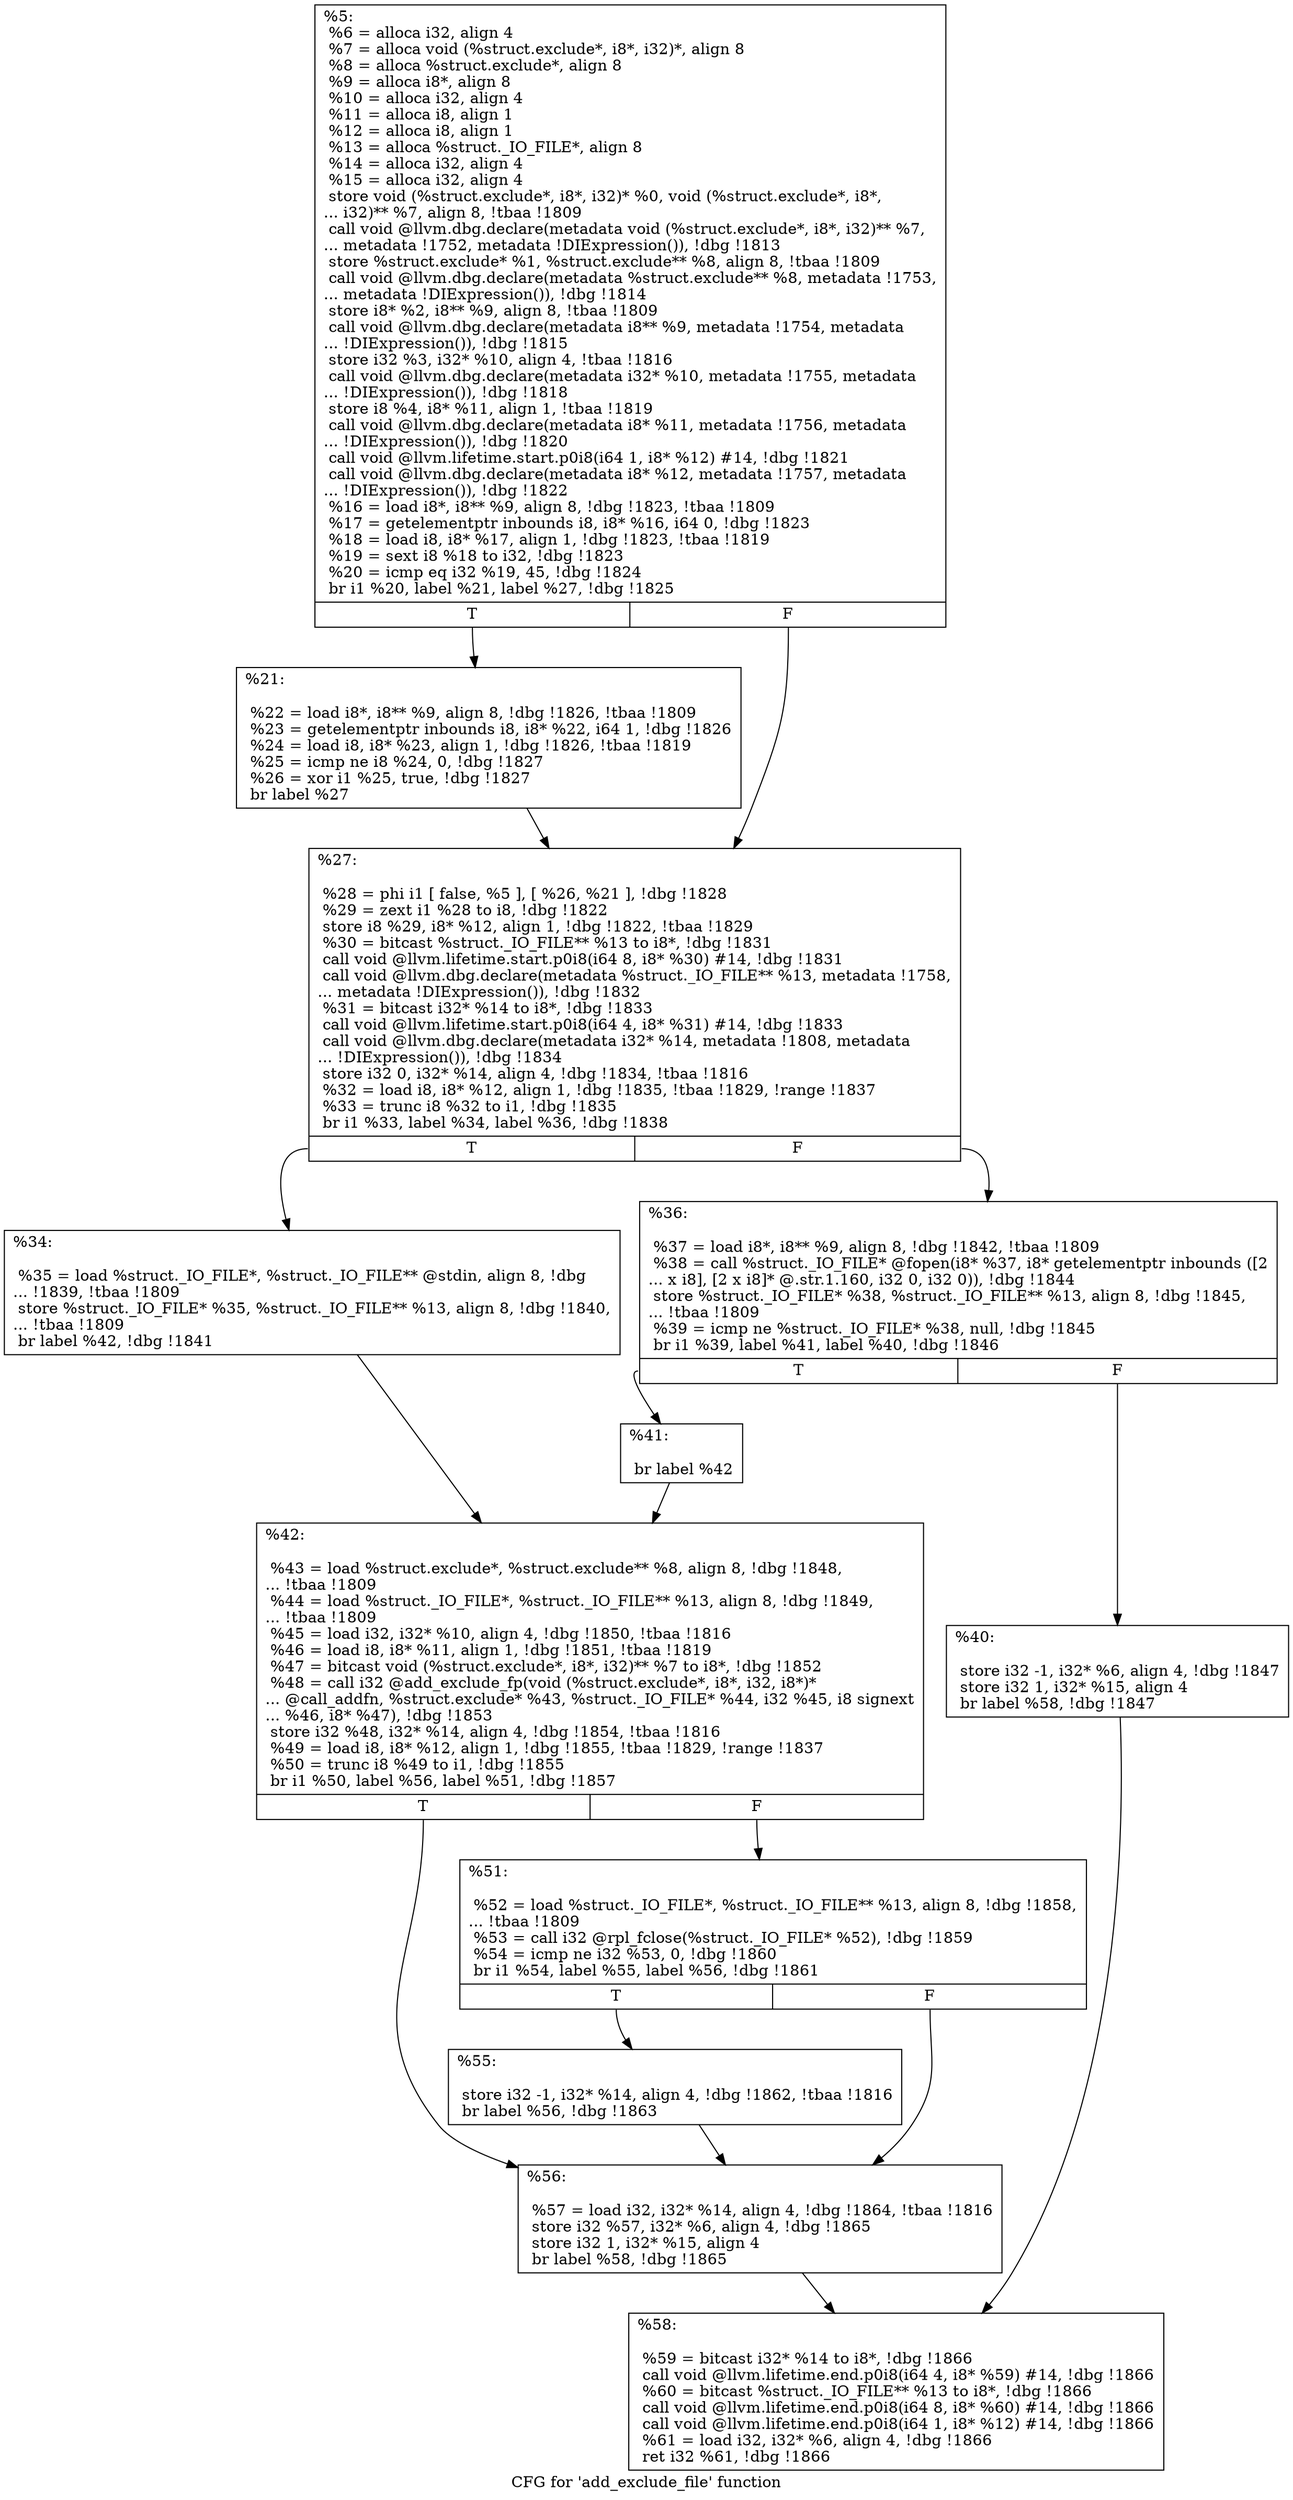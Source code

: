 digraph "CFG for 'add_exclude_file' function" {
	label="CFG for 'add_exclude_file' function";

	Node0x28d9fd0 [shape=record,label="{%5:\l  %6 = alloca i32, align 4\l  %7 = alloca void (%struct.exclude*, i8*, i32)*, align 8\l  %8 = alloca %struct.exclude*, align 8\l  %9 = alloca i8*, align 8\l  %10 = alloca i32, align 4\l  %11 = alloca i8, align 1\l  %12 = alloca i8, align 1\l  %13 = alloca %struct._IO_FILE*, align 8\l  %14 = alloca i32, align 4\l  %15 = alloca i32, align 4\l  store void (%struct.exclude*, i8*, i32)* %0, void (%struct.exclude*, i8*,\l... i32)** %7, align 8, !tbaa !1809\l  call void @llvm.dbg.declare(metadata void (%struct.exclude*, i8*, i32)** %7,\l... metadata !1752, metadata !DIExpression()), !dbg !1813\l  store %struct.exclude* %1, %struct.exclude** %8, align 8, !tbaa !1809\l  call void @llvm.dbg.declare(metadata %struct.exclude** %8, metadata !1753,\l... metadata !DIExpression()), !dbg !1814\l  store i8* %2, i8** %9, align 8, !tbaa !1809\l  call void @llvm.dbg.declare(metadata i8** %9, metadata !1754, metadata\l... !DIExpression()), !dbg !1815\l  store i32 %3, i32* %10, align 4, !tbaa !1816\l  call void @llvm.dbg.declare(metadata i32* %10, metadata !1755, metadata\l... !DIExpression()), !dbg !1818\l  store i8 %4, i8* %11, align 1, !tbaa !1819\l  call void @llvm.dbg.declare(metadata i8* %11, metadata !1756, metadata\l... !DIExpression()), !dbg !1820\l  call void @llvm.lifetime.start.p0i8(i64 1, i8* %12) #14, !dbg !1821\l  call void @llvm.dbg.declare(metadata i8* %12, metadata !1757, metadata\l... !DIExpression()), !dbg !1822\l  %16 = load i8*, i8** %9, align 8, !dbg !1823, !tbaa !1809\l  %17 = getelementptr inbounds i8, i8* %16, i64 0, !dbg !1823\l  %18 = load i8, i8* %17, align 1, !dbg !1823, !tbaa !1819\l  %19 = sext i8 %18 to i32, !dbg !1823\l  %20 = icmp eq i32 %19, 45, !dbg !1824\l  br i1 %20, label %21, label %27, !dbg !1825\l|{<s0>T|<s1>F}}"];
	Node0x28d9fd0:s0 -> Node0x28da160;
	Node0x28d9fd0:s1 -> Node0x28da1b0;
	Node0x28da160 [shape=record,label="{%21:\l\l  %22 = load i8*, i8** %9, align 8, !dbg !1826, !tbaa !1809\l  %23 = getelementptr inbounds i8, i8* %22, i64 1, !dbg !1826\l  %24 = load i8, i8* %23, align 1, !dbg !1826, !tbaa !1819\l  %25 = icmp ne i8 %24, 0, !dbg !1827\l  %26 = xor i1 %25, true, !dbg !1827\l  br label %27\l}"];
	Node0x28da160 -> Node0x28da1b0;
	Node0x28da1b0 [shape=record,label="{%27:\l\l  %28 = phi i1 [ false, %5 ], [ %26, %21 ], !dbg !1828\l  %29 = zext i1 %28 to i8, !dbg !1822\l  store i8 %29, i8* %12, align 1, !dbg !1822, !tbaa !1829\l  %30 = bitcast %struct._IO_FILE** %13 to i8*, !dbg !1831\l  call void @llvm.lifetime.start.p0i8(i64 8, i8* %30) #14, !dbg !1831\l  call void @llvm.dbg.declare(metadata %struct._IO_FILE** %13, metadata !1758,\l... metadata !DIExpression()), !dbg !1832\l  %31 = bitcast i32* %14 to i8*, !dbg !1833\l  call void @llvm.lifetime.start.p0i8(i64 4, i8* %31) #14, !dbg !1833\l  call void @llvm.dbg.declare(metadata i32* %14, metadata !1808, metadata\l... !DIExpression()), !dbg !1834\l  store i32 0, i32* %14, align 4, !dbg !1834, !tbaa !1816\l  %32 = load i8, i8* %12, align 1, !dbg !1835, !tbaa !1829, !range !1837\l  %33 = trunc i8 %32 to i1, !dbg !1835\l  br i1 %33, label %34, label %36, !dbg !1838\l|{<s0>T|<s1>F}}"];
	Node0x28da1b0:s0 -> Node0x28da200;
	Node0x28da1b0:s1 -> Node0x28da250;
	Node0x28da200 [shape=record,label="{%34:\l\l  %35 = load %struct._IO_FILE*, %struct._IO_FILE** @stdin, align 8, !dbg\l... !1839, !tbaa !1809\l  store %struct._IO_FILE* %35, %struct._IO_FILE** %13, align 8, !dbg !1840,\l... !tbaa !1809\l  br label %42, !dbg !1841\l}"];
	Node0x28da200 -> Node0x28da340;
	Node0x28da250 [shape=record,label="{%36:\l\l  %37 = load i8*, i8** %9, align 8, !dbg !1842, !tbaa !1809\l  %38 = call %struct._IO_FILE* @fopen(i8* %37, i8* getelementptr inbounds ([2\l... x i8], [2 x i8]* @.str.1.160, i32 0, i32 0)), !dbg !1844\l  store %struct._IO_FILE* %38, %struct._IO_FILE** %13, align 8, !dbg !1845,\l... !tbaa !1809\l  %39 = icmp ne %struct._IO_FILE* %38, null, !dbg !1845\l  br i1 %39, label %41, label %40, !dbg !1846\l|{<s0>T|<s1>F}}"];
	Node0x28da250:s0 -> Node0x28da2f0;
	Node0x28da250:s1 -> Node0x28da2a0;
	Node0x28da2a0 [shape=record,label="{%40:\l\l  store i32 -1, i32* %6, align 4, !dbg !1847\l  store i32 1, i32* %15, align 4\l  br label %58, !dbg !1847\l}"];
	Node0x28da2a0 -> Node0x28da480;
	Node0x28da2f0 [shape=record,label="{%41:\l\l  br label %42\l}"];
	Node0x28da2f0 -> Node0x28da340;
	Node0x28da340 [shape=record,label="{%42:\l\l  %43 = load %struct.exclude*, %struct.exclude** %8, align 8, !dbg !1848,\l... !tbaa !1809\l  %44 = load %struct._IO_FILE*, %struct._IO_FILE** %13, align 8, !dbg !1849,\l... !tbaa !1809\l  %45 = load i32, i32* %10, align 4, !dbg !1850, !tbaa !1816\l  %46 = load i8, i8* %11, align 1, !dbg !1851, !tbaa !1819\l  %47 = bitcast void (%struct.exclude*, i8*, i32)** %7 to i8*, !dbg !1852\l  %48 = call i32 @add_exclude_fp(void (%struct.exclude*, i8*, i32, i8*)*\l... @call_addfn, %struct.exclude* %43, %struct._IO_FILE* %44, i32 %45, i8 signext\l... %46, i8* %47), !dbg !1853\l  store i32 %48, i32* %14, align 4, !dbg !1854, !tbaa !1816\l  %49 = load i8, i8* %12, align 1, !dbg !1855, !tbaa !1829, !range !1837\l  %50 = trunc i8 %49 to i1, !dbg !1855\l  br i1 %50, label %56, label %51, !dbg !1857\l|{<s0>T|<s1>F}}"];
	Node0x28da340:s0 -> Node0x28da430;
	Node0x28da340:s1 -> Node0x28da390;
	Node0x28da390 [shape=record,label="{%51:\l\l  %52 = load %struct._IO_FILE*, %struct._IO_FILE** %13, align 8, !dbg !1858,\l... !tbaa !1809\l  %53 = call i32 @rpl_fclose(%struct._IO_FILE* %52), !dbg !1859\l  %54 = icmp ne i32 %53, 0, !dbg !1860\l  br i1 %54, label %55, label %56, !dbg !1861\l|{<s0>T|<s1>F}}"];
	Node0x28da390:s0 -> Node0x28da3e0;
	Node0x28da390:s1 -> Node0x28da430;
	Node0x28da3e0 [shape=record,label="{%55:\l\l  store i32 -1, i32* %14, align 4, !dbg !1862, !tbaa !1816\l  br label %56, !dbg !1863\l}"];
	Node0x28da3e0 -> Node0x28da430;
	Node0x28da430 [shape=record,label="{%56:\l\l  %57 = load i32, i32* %14, align 4, !dbg !1864, !tbaa !1816\l  store i32 %57, i32* %6, align 4, !dbg !1865\l  store i32 1, i32* %15, align 4\l  br label %58, !dbg !1865\l}"];
	Node0x28da430 -> Node0x28da480;
	Node0x28da480 [shape=record,label="{%58:\l\l  %59 = bitcast i32* %14 to i8*, !dbg !1866\l  call void @llvm.lifetime.end.p0i8(i64 4, i8* %59) #14, !dbg !1866\l  %60 = bitcast %struct._IO_FILE** %13 to i8*, !dbg !1866\l  call void @llvm.lifetime.end.p0i8(i64 8, i8* %60) #14, !dbg !1866\l  call void @llvm.lifetime.end.p0i8(i64 1, i8* %12) #14, !dbg !1866\l  %61 = load i32, i32* %6, align 4, !dbg !1866\l  ret i32 %61, !dbg !1866\l}"];
}
